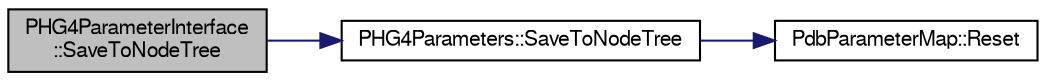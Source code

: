 digraph "PHG4ParameterInterface::SaveToNodeTree"
{
  bgcolor="transparent";
  edge [fontname="FreeSans",fontsize="10",labelfontname="FreeSans",labelfontsize="10"];
  node [fontname="FreeSans",fontsize="10",shape=record];
  rankdir="LR";
  Node1 [label="PHG4ParameterInterface\l::SaveToNodeTree",height=0.2,width=0.4,color="black", fillcolor="grey75", style="filled" fontcolor="black"];
  Node1 -> Node2 [color="midnightblue",fontsize="10",style="solid",fontname="FreeSans"];
  Node2 [label="PHG4Parameters::SaveToNodeTree",height=0.2,width=0.4,color="black",URL="$da/d29/classPHG4Parameters.html#a6415282a8f3e2d49fcd125dd3c3c774b"];
  Node2 -> Node3 [color="midnightblue",fontsize="10",style="solid",fontname="FreeSans"];
  Node3 [label="PdbParameterMap::Reset",height=0.2,width=0.4,color="black",URL="$d8/d21/classPdbParameterMap.html#a3926d31279e7d79bdc252d18c1207a2a",tooltip="Clear Event. "];
}
